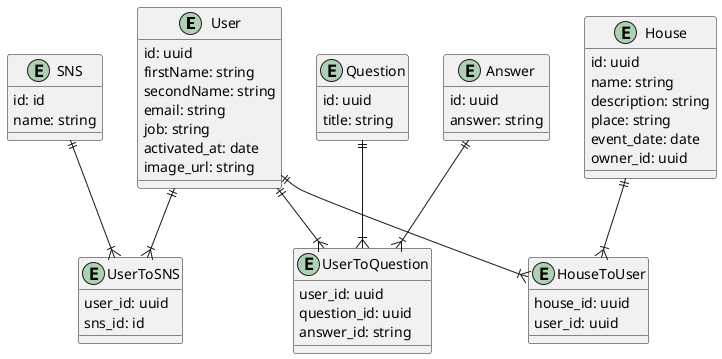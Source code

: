 @startuml

entity User {
    id: uuid
    firstName: string
    secondName: string
    email: string
    job: string
    activated_at: date
    image_url: string
}

entity UserToSNS {
    user_id: uuid
    sns_id: id
}

entity SNS {
    id: id
    name: string
}

entity Question {
    id: uuid
    title: string
}

entity Answer {
    id: uuid
    answer: string
}

entity UserToQuestion {
    user_id: uuid
    question_id: uuid
    answer_id: string
}

entity House {
    id: uuid
    name: string
    description: string
    place: string
    event_date: date
    owner_id: uuid
}

entity HouseToUser {
    house_id: uuid
    user_id: uuid
}

User ||--|{ UserToSNS
SNS ||--|{ UserToSNS
User ||--|{ UserToQuestion
Answer ||--|{ UserToQuestion
House ||--|{ HouseToUser
User ||--|{ HouseToUser
Question ||--|{ UserToQuestion

@enduml
